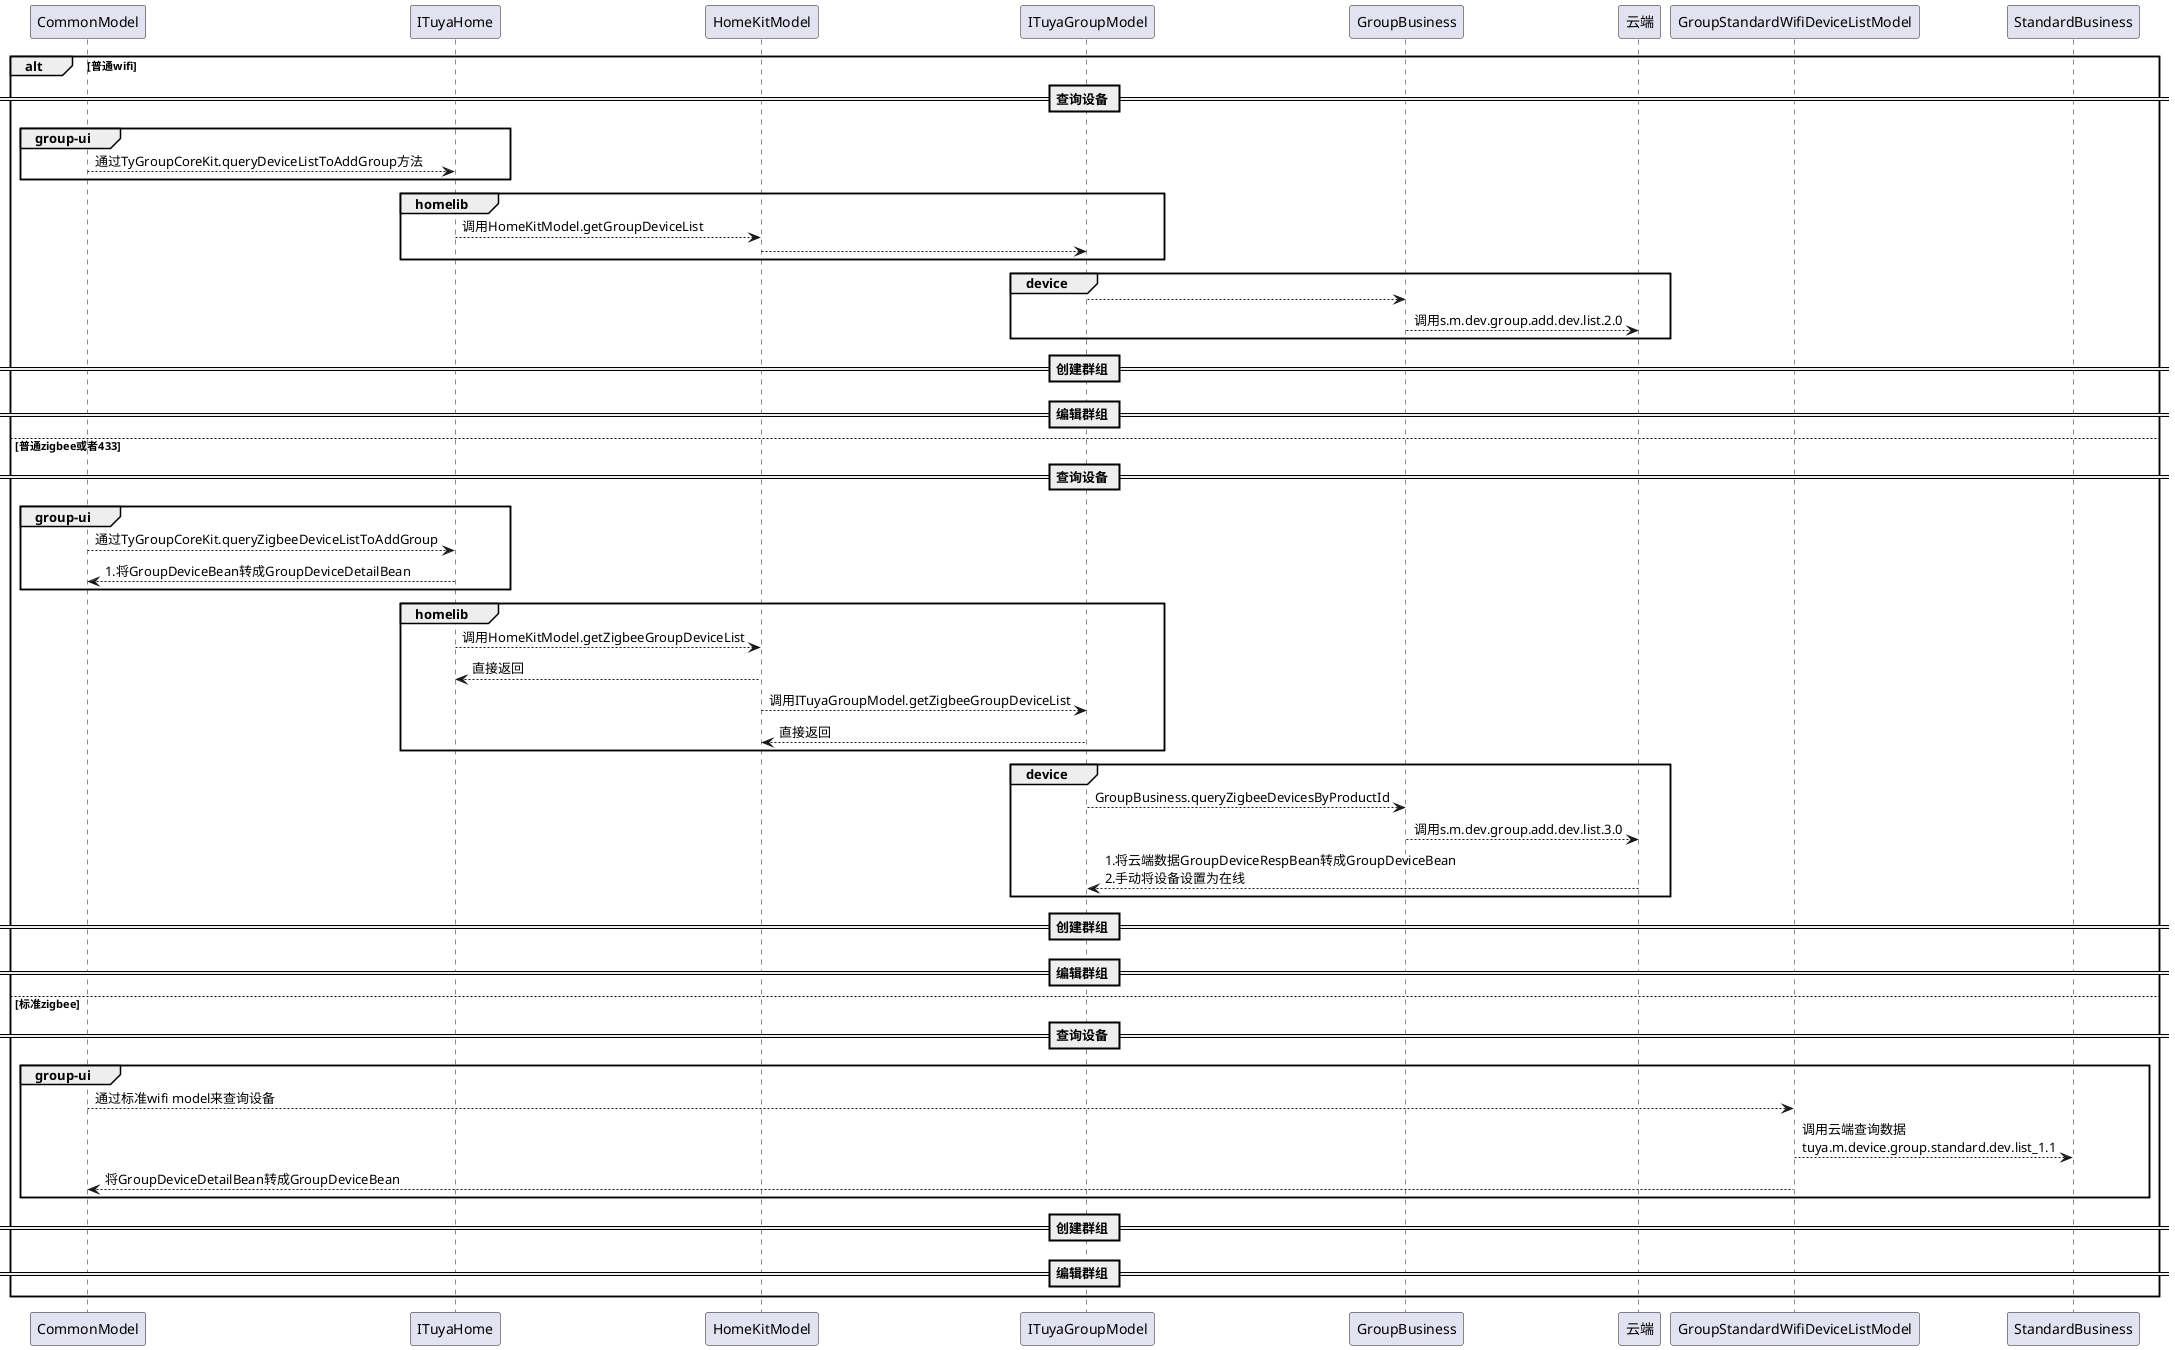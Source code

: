 @startuml

alt 普通wifi
== 查询设备 ==
    group group-ui
    CommonModel --> ITuyaHome : 通过TyGroupCoreKit.queryDeviceListToAddGroup方法
    end

    group homelib
    ITuyaHome --> HomeKitModel : 调用HomeKitModel.getGroupDeviceList
    HomeKitModel --> ITuyaGroupModel
    end

    group device
    ITuyaGroupModel --> GroupBusiness
    GroupBusiness --> 云端 : 调用s.m.dev.group.add.dev.list.2.0
    end
== 创建群组 ==
== 编辑群组 ==

else 普通zigbee或者433
== 查询设备 ==
    group group-ui
        CommonModel --> ITuyaHome : 通过TyGroupCoreKit.queryZigbeeDeviceListToAddGroup
        ITuyaHome --> CommonModel : 1.将GroupDeviceBean转成GroupDeviceDetailBean
    end

    group homelib
        ITuyaHome --> HomeKitModel : 调用HomeKitModel.getZigbeeGroupDeviceList
        HomeKitModel --> ITuyaHome : 直接返回
        HomeKitModel --> ITuyaGroupModel : 调用ITuyaGroupModel.getZigbeeGroupDeviceList
        ITuyaGroupModel --> HomeKitModel : 直接返回
    end

    group device
        ITuyaGroupModel --> GroupBusiness : GroupBusiness.queryZigbeeDevicesByProductId
        GroupBusiness --> 云端 : 调用s.m.dev.group.add.dev.list.3.0
        云端 --> ITuyaGroupModel : 1.将云端数据GroupDeviceRespBean转成GroupDeviceBean\n2.手动将设备设置为在线
    end
== 创建群组 ==
== 编辑群组 ==

else 标准zigbee
== 查询设备 ==
    group group-ui
    CommonModel --> GroupStandardWifiDeviceListModel : 通过标准wifi model来查询设备
    GroupStandardWifiDeviceListModel --> StandardBusiness:调用云端查询数据 \ntuya.m.device.group.standard.dev.list_1.1
    GroupStandardWifiDeviceListModel --> CommonModel : 将GroupDeviceDetailBean转成GroupDeviceBean
    end

== 创建群组 ==
== 编辑群组 ==

end
@enduml